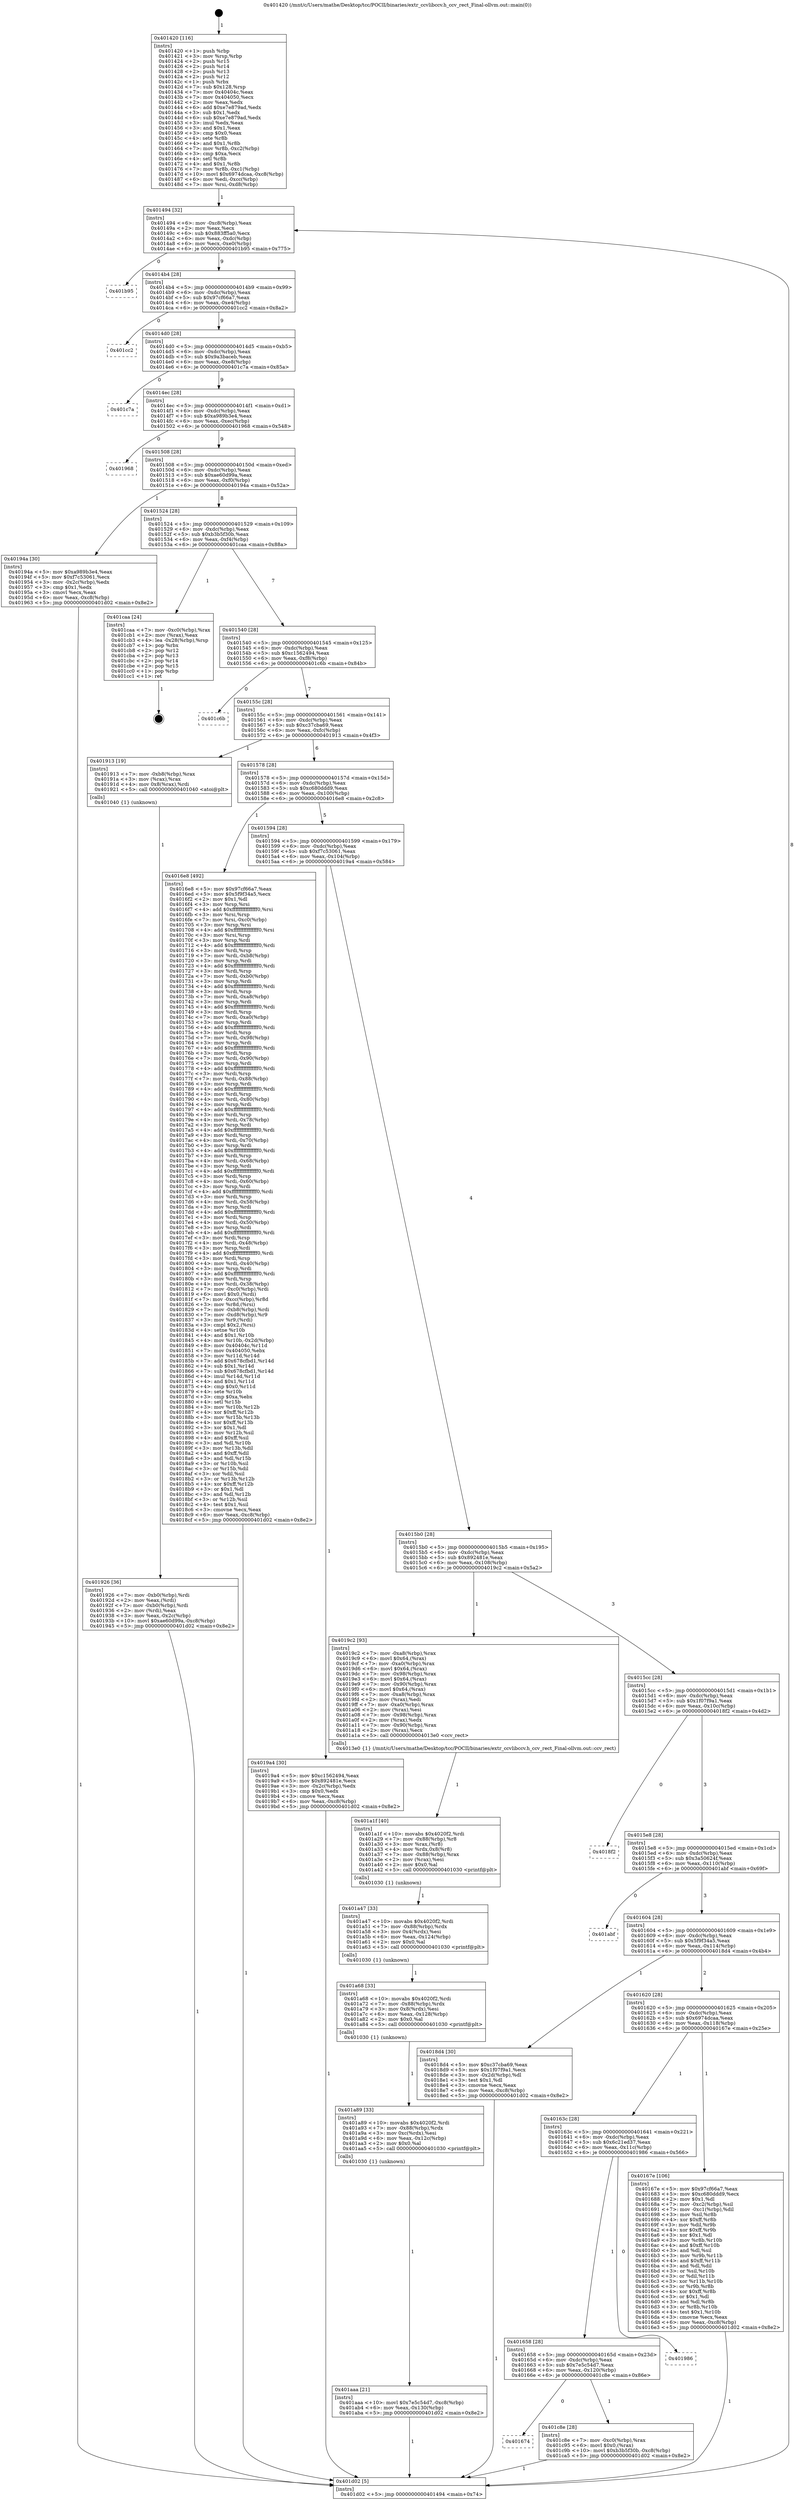 digraph "0x401420" {
  label = "0x401420 (/mnt/c/Users/mathe/Desktop/tcc/POCII/binaries/extr_ccvlibccv.h_ccv_rect_Final-ollvm.out::main(0))"
  labelloc = "t"
  node[shape=record]

  Entry [label="",width=0.3,height=0.3,shape=circle,fillcolor=black,style=filled]
  "0x401494" [label="{
     0x401494 [32]\l
     | [instrs]\l
     &nbsp;&nbsp;0x401494 \<+6\>: mov -0xc8(%rbp),%eax\l
     &nbsp;&nbsp;0x40149a \<+2\>: mov %eax,%ecx\l
     &nbsp;&nbsp;0x40149c \<+6\>: sub $0x883ff5a0,%ecx\l
     &nbsp;&nbsp;0x4014a2 \<+6\>: mov %eax,-0xdc(%rbp)\l
     &nbsp;&nbsp;0x4014a8 \<+6\>: mov %ecx,-0xe0(%rbp)\l
     &nbsp;&nbsp;0x4014ae \<+6\>: je 0000000000401b95 \<main+0x775\>\l
  }"]
  "0x401b95" [label="{
     0x401b95\l
  }", style=dashed]
  "0x4014b4" [label="{
     0x4014b4 [28]\l
     | [instrs]\l
     &nbsp;&nbsp;0x4014b4 \<+5\>: jmp 00000000004014b9 \<main+0x99\>\l
     &nbsp;&nbsp;0x4014b9 \<+6\>: mov -0xdc(%rbp),%eax\l
     &nbsp;&nbsp;0x4014bf \<+5\>: sub $0x97cf66a7,%eax\l
     &nbsp;&nbsp;0x4014c4 \<+6\>: mov %eax,-0xe4(%rbp)\l
     &nbsp;&nbsp;0x4014ca \<+6\>: je 0000000000401cc2 \<main+0x8a2\>\l
  }"]
  Exit [label="",width=0.3,height=0.3,shape=circle,fillcolor=black,style=filled,peripheries=2]
  "0x401cc2" [label="{
     0x401cc2\l
  }", style=dashed]
  "0x4014d0" [label="{
     0x4014d0 [28]\l
     | [instrs]\l
     &nbsp;&nbsp;0x4014d0 \<+5\>: jmp 00000000004014d5 \<main+0xb5\>\l
     &nbsp;&nbsp;0x4014d5 \<+6\>: mov -0xdc(%rbp),%eax\l
     &nbsp;&nbsp;0x4014db \<+5\>: sub $0x9a3baceb,%eax\l
     &nbsp;&nbsp;0x4014e0 \<+6\>: mov %eax,-0xe8(%rbp)\l
     &nbsp;&nbsp;0x4014e6 \<+6\>: je 0000000000401c7a \<main+0x85a\>\l
  }"]
  "0x401674" [label="{
     0x401674\l
  }", style=dashed]
  "0x401c7a" [label="{
     0x401c7a\l
  }", style=dashed]
  "0x4014ec" [label="{
     0x4014ec [28]\l
     | [instrs]\l
     &nbsp;&nbsp;0x4014ec \<+5\>: jmp 00000000004014f1 \<main+0xd1\>\l
     &nbsp;&nbsp;0x4014f1 \<+6\>: mov -0xdc(%rbp),%eax\l
     &nbsp;&nbsp;0x4014f7 \<+5\>: sub $0xa989b3e4,%eax\l
     &nbsp;&nbsp;0x4014fc \<+6\>: mov %eax,-0xec(%rbp)\l
     &nbsp;&nbsp;0x401502 \<+6\>: je 0000000000401968 \<main+0x548\>\l
  }"]
  "0x401c8e" [label="{
     0x401c8e [28]\l
     | [instrs]\l
     &nbsp;&nbsp;0x401c8e \<+7\>: mov -0xc0(%rbp),%rax\l
     &nbsp;&nbsp;0x401c95 \<+6\>: movl $0x0,(%rax)\l
     &nbsp;&nbsp;0x401c9b \<+10\>: movl $0xb3b5f30b,-0xc8(%rbp)\l
     &nbsp;&nbsp;0x401ca5 \<+5\>: jmp 0000000000401d02 \<main+0x8e2\>\l
  }"]
  "0x401968" [label="{
     0x401968\l
  }", style=dashed]
  "0x401508" [label="{
     0x401508 [28]\l
     | [instrs]\l
     &nbsp;&nbsp;0x401508 \<+5\>: jmp 000000000040150d \<main+0xed\>\l
     &nbsp;&nbsp;0x40150d \<+6\>: mov -0xdc(%rbp),%eax\l
     &nbsp;&nbsp;0x401513 \<+5\>: sub $0xae60d99a,%eax\l
     &nbsp;&nbsp;0x401518 \<+6\>: mov %eax,-0xf0(%rbp)\l
     &nbsp;&nbsp;0x40151e \<+6\>: je 000000000040194a \<main+0x52a\>\l
  }"]
  "0x401658" [label="{
     0x401658 [28]\l
     | [instrs]\l
     &nbsp;&nbsp;0x401658 \<+5\>: jmp 000000000040165d \<main+0x23d\>\l
     &nbsp;&nbsp;0x40165d \<+6\>: mov -0xdc(%rbp),%eax\l
     &nbsp;&nbsp;0x401663 \<+5\>: sub $0x7e5c54d7,%eax\l
     &nbsp;&nbsp;0x401668 \<+6\>: mov %eax,-0x120(%rbp)\l
     &nbsp;&nbsp;0x40166e \<+6\>: je 0000000000401c8e \<main+0x86e\>\l
  }"]
  "0x40194a" [label="{
     0x40194a [30]\l
     | [instrs]\l
     &nbsp;&nbsp;0x40194a \<+5\>: mov $0xa989b3e4,%eax\l
     &nbsp;&nbsp;0x40194f \<+5\>: mov $0xf7c53061,%ecx\l
     &nbsp;&nbsp;0x401954 \<+3\>: mov -0x2c(%rbp),%edx\l
     &nbsp;&nbsp;0x401957 \<+3\>: cmp $0x1,%edx\l
     &nbsp;&nbsp;0x40195a \<+3\>: cmovl %ecx,%eax\l
     &nbsp;&nbsp;0x40195d \<+6\>: mov %eax,-0xc8(%rbp)\l
     &nbsp;&nbsp;0x401963 \<+5\>: jmp 0000000000401d02 \<main+0x8e2\>\l
  }"]
  "0x401524" [label="{
     0x401524 [28]\l
     | [instrs]\l
     &nbsp;&nbsp;0x401524 \<+5\>: jmp 0000000000401529 \<main+0x109\>\l
     &nbsp;&nbsp;0x401529 \<+6\>: mov -0xdc(%rbp),%eax\l
     &nbsp;&nbsp;0x40152f \<+5\>: sub $0xb3b5f30b,%eax\l
     &nbsp;&nbsp;0x401534 \<+6\>: mov %eax,-0xf4(%rbp)\l
     &nbsp;&nbsp;0x40153a \<+6\>: je 0000000000401caa \<main+0x88a\>\l
  }"]
  "0x401986" [label="{
     0x401986\l
  }", style=dashed]
  "0x401caa" [label="{
     0x401caa [24]\l
     | [instrs]\l
     &nbsp;&nbsp;0x401caa \<+7\>: mov -0xc0(%rbp),%rax\l
     &nbsp;&nbsp;0x401cb1 \<+2\>: mov (%rax),%eax\l
     &nbsp;&nbsp;0x401cb3 \<+4\>: lea -0x28(%rbp),%rsp\l
     &nbsp;&nbsp;0x401cb7 \<+1\>: pop %rbx\l
     &nbsp;&nbsp;0x401cb8 \<+2\>: pop %r12\l
     &nbsp;&nbsp;0x401cba \<+2\>: pop %r13\l
     &nbsp;&nbsp;0x401cbc \<+2\>: pop %r14\l
     &nbsp;&nbsp;0x401cbe \<+2\>: pop %r15\l
     &nbsp;&nbsp;0x401cc0 \<+1\>: pop %rbp\l
     &nbsp;&nbsp;0x401cc1 \<+1\>: ret\l
  }"]
  "0x401540" [label="{
     0x401540 [28]\l
     | [instrs]\l
     &nbsp;&nbsp;0x401540 \<+5\>: jmp 0000000000401545 \<main+0x125\>\l
     &nbsp;&nbsp;0x401545 \<+6\>: mov -0xdc(%rbp),%eax\l
     &nbsp;&nbsp;0x40154b \<+5\>: sub $0xc1562494,%eax\l
     &nbsp;&nbsp;0x401550 \<+6\>: mov %eax,-0xf8(%rbp)\l
     &nbsp;&nbsp;0x401556 \<+6\>: je 0000000000401c6b \<main+0x84b\>\l
  }"]
  "0x401aaa" [label="{
     0x401aaa [21]\l
     | [instrs]\l
     &nbsp;&nbsp;0x401aaa \<+10\>: movl $0x7e5c54d7,-0xc8(%rbp)\l
     &nbsp;&nbsp;0x401ab4 \<+6\>: mov %eax,-0x130(%rbp)\l
     &nbsp;&nbsp;0x401aba \<+5\>: jmp 0000000000401d02 \<main+0x8e2\>\l
  }"]
  "0x401c6b" [label="{
     0x401c6b\l
  }", style=dashed]
  "0x40155c" [label="{
     0x40155c [28]\l
     | [instrs]\l
     &nbsp;&nbsp;0x40155c \<+5\>: jmp 0000000000401561 \<main+0x141\>\l
     &nbsp;&nbsp;0x401561 \<+6\>: mov -0xdc(%rbp),%eax\l
     &nbsp;&nbsp;0x401567 \<+5\>: sub $0xc37cba69,%eax\l
     &nbsp;&nbsp;0x40156c \<+6\>: mov %eax,-0xfc(%rbp)\l
     &nbsp;&nbsp;0x401572 \<+6\>: je 0000000000401913 \<main+0x4f3\>\l
  }"]
  "0x401a89" [label="{
     0x401a89 [33]\l
     | [instrs]\l
     &nbsp;&nbsp;0x401a89 \<+10\>: movabs $0x4020f2,%rdi\l
     &nbsp;&nbsp;0x401a93 \<+7\>: mov -0x88(%rbp),%rdx\l
     &nbsp;&nbsp;0x401a9a \<+3\>: mov 0xc(%rdx),%esi\l
     &nbsp;&nbsp;0x401a9d \<+6\>: mov %eax,-0x12c(%rbp)\l
     &nbsp;&nbsp;0x401aa3 \<+2\>: mov $0x0,%al\l
     &nbsp;&nbsp;0x401aa5 \<+5\>: call 0000000000401030 \<printf@plt\>\l
     | [calls]\l
     &nbsp;&nbsp;0x401030 \{1\} (unknown)\l
  }"]
  "0x401913" [label="{
     0x401913 [19]\l
     | [instrs]\l
     &nbsp;&nbsp;0x401913 \<+7\>: mov -0xb8(%rbp),%rax\l
     &nbsp;&nbsp;0x40191a \<+3\>: mov (%rax),%rax\l
     &nbsp;&nbsp;0x40191d \<+4\>: mov 0x8(%rax),%rdi\l
     &nbsp;&nbsp;0x401921 \<+5\>: call 0000000000401040 \<atoi@plt\>\l
     | [calls]\l
     &nbsp;&nbsp;0x401040 \{1\} (unknown)\l
  }"]
  "0x401578" [label="{
     0x401578 [28]\l
     | [instrs]\l
     &nbsp;&nbsp;0x401578 \<+5\>: jmp 000000000040157d \<main+0x15d\>\l
     &nbsp;&nbsp;0x40157d \<+6\>: mov -0xdc(%rbp),%eax\l
     &nbsp;&nbsp;0x401583 \<+5\>: sub $0xc680ddd9,%eax\l
     &nbsp;&nbsp;0x401588 \<+6\>: mov %eax,-0x100(%rbp)\l
     &nbsp;&nbsp;0x40158e \<+6\>: je 00000000004016e8 \<main+0x2c8\>\l
  }"]
  "0x401a68" [label="{
     0x401a68 [33]\l
     | [instrs]\l
     &nbsp;&nbsp;0x401a68 \<+10\>: movabs $0x4020f2,%rdi\l
     &nbsp;&nbsp;0x401a72 \<+7\>: mov -0x88(%rbp),%rdx\l
     &nbsp;&nbsp;0x401a79 \<+3\>: mov 0x8(%rdx),%esi\l
     &nbsp;&nbsp;0x401a7c \<+6\>: mov %eax,-0x128(%rbp)\l
     &nbsp;&nbsp;0x401a82 \<+2\>: mov $0x0,%al\l
     &nbsp;&nbsp;0x401a84 \<+5\>: call 0000000000401030 \<printf@plt\>\l
     | [calls]\l
     &nbsp;&nbsp;0x401030 \{1\} (unknown)\l
  }"]
  "0x4016e8" [label="{
     0x4016e8 [492]\l
     | [instrs]\l
     &nbsp;&nbsp;0x4016e8 \<+5\>: mov $0x97cf66a7,%eax\l
     &nbsp;&nbsp;0x4016ed \<+5\>: mov $0x5f9f34a5,%ecx\l
     &nbsp;&nbsp;0x4016f2 \<+2\>: mov $0x1,%dl\l
     &nbsp;&nbsp;0x4016f4 \<+3\>: mov %rsp,%rsi\l
     &nbsp;&nbsp;0x4016f7 \<+4\>: add $0xfffffffffffffff0,%rsi\l
     &nbsp;&nbsp;0x4016fb \<+3\>: mov %rsi,%rsp\l
     &nbsp;&nbsp;0x4016fe \<+7\>: mov %rsi,-0xc0(%rbp)\l
     &nbsp;&nbsp;0x401705 \<+3\>: mov %rsp,%rsi\l
     &nbsp;&nbsp;0x401708 \<+4\>: add $0xfffffffffffffff0,%rsi\l
     &nbsp;&nbsp;0x40170c \<+3\>: mov %rsi,%rsp\l
     &nbsp;&nbsp;0x40170f \<+3\>: mov %rsp,%rdi\l
     &nbsp;&nbsp;0x401712 \<+4\>: add $0xfffffffffffffff0,%rdi\l
     &nbsp;&nbsp;0x401716 \<+3\>: mov %rdi,%rsp\l
     &nbsp;&nbsp;0x401719 \<+7\>: mov %rdi,-0xb8(%rbp)\l
     &nbsp;&nbsp;0x401720 \<+3\>: mov %rsp,%rdi\l
     &nbsp;&nbsp;0x401723 \<+4\>: add $0xfffffffffffffff0,%rdi\l
     &nbsp;&nbsp;0x401727 \<+3\>: mov %rdi,%rsp\l
     &nbsp;&nbsp;0x40172a \<+7\>: mov %rdi,-0xb0(%rbp)\l
     &nbsp;&nbsp;0x401731 \<+3\>: mov %rsp,%rdi\l
     &nbsp;&nbsp;0x401734 \<+4\>: add $0xfffffffffffffff0,%rdi\l
     &nbsp;&nbsp;0x401738 \<+3\>: mov %rdi,%rsp\l
     &nbsp;&nbsp;0x40173b \<+7\>: mov %rdi,-0xa8(%rbp)\l
     &nbsp;&nbsp;0x401742 \<+3\>: mov %rsp,%rdi\l
     &nbsp;&nbsp;0x401745 \<+4\>: add $0xfffffffffffffff0,%rdi\l
     &nbsp;&nbsp;0x401749 \<+3\>: mov %rdi,%rsp\l
     &nbsp;&nbsp;0x40174c \<+7\>: mov %rdi,-0xa0(%rbp)\l
     &nbsp;&nbsp;0x401753 \<+3\>: mov %rsp,%rdi\l
     &nbsp;&nbsp;0x401756 \<+4\>: add $0xfffffffffffffff0,%rdi\l
     &nbsp;&nbsp;0x40175a \<+3\>: mov %rdi,%rsp\l
     &nbsp;&nbsp;0x40175d \<+7\>: mov %rdi,-0x98(%rbp)\l
     &nbsp;&nbsp;0x401764 \<+3\>: mov %rsp,%rdi\l
     &nbsp;&nbsp;0x401767 \<+4\>: add $0xfffffffffffffff0,%rdi\l
     &nbsp;&nbsp;0x40176b \<+3\>: mov %rdi,%rsp\l
     &nbsp;&nbsp;0x40176e \<+7\>: mov %rdi,-0x90(%rbp)\l
     &nbsp;&nbsp;0x401775 \<+3\>: mov %rsp,%rdi\l
     &nbsp;&nbsp;0x401778 \<+4\>: add $0xfffffffffffffff0,%rdi\l
     &nbsp;&nbsp;0x40177c \<+3\>: mov %rdi,%rsp\l
     &nbsp;&nbsp;0x40177f \<+7\>: mov %rdi,-0x88(%rbp)\l
     &nbsp;&nbsp;0x401786 \<+3\>: mov %rsp,%rdi\l
     &nbsp;&nbsp;0x401789 \<+4\>: add $0xfffffffffffffff0,%rdi\l
     &nbsp;&nbsp;0x40178d \<+3\>: mov %rdi,%rsp\l
     &nbsp;&nbsp;0x401790 \<+4\>: mov %rdi,-0x80(%rbp)\l
     &nbsp;&nbsp;0x401794 \<+3\>: mov %rsp,%rdi\l
     &nbsp;&nbsp;0x401797 \<+4\>: add $0xfffffffffffffff0,%rdi\l
     &nbsp;&nbsp;0x40179b \<+3\>: mov %rdi,%rsp\l
     &nbsp;&nbsp;0x40179e \<+4\>: mov %rdi,-0x78(%rbp)\l
     &nbsp;&nbsp;0x4017a2 \<+3\>: mov %rsp,%rdi\l
     &nbsp;&nbsp;0x4017a5 \<+4\>: add $0xfffffffffffffff0,%rdi\l
     &nbsp;&nbsp;0x4017a9 \<+3\>: mov %rdi,%rsp\l
     &nbsp;&nbsp;0x4017ac \<+4\>: mov %rdi,-0x70(%rbp)\l
     &nbsp;&nbsp;0x4017b0 \<+3\>: mov %rsp,%rdi\l
     &nbsp;&nbsp;0x4017b3 \<+4\>: add $0xfffffffffffffff0,%rdi\l
     &nbsp;&nbsp;0x4017b7 \<+3\>: mov %rdi,%rsp\l
     &nbsp;&nbsp;0x4017ba \<+4\>: mov %rdi,-0x68(%rbp)\l
     &nbsp;&nbsp;0x4017be \<+3\>: mov %rsp,%rdi\l
     &nbsp;&nbsp;0x4017c1 \<+4\>: add $0xfffffffffffffff0,%rdi\l
     &nbsp;&nbsp;0x4017c5 \<+3\>: mov %rdi,%rsp\l
     &nbsp;&nbsp;0x4017c8 \<+4\>: mov %rdi,-0x60(%rbp)\l
     &nbsp;&nbsp;0x4017cc \<+3\>: mov %rsp,%rdi\l
     &nbsp;&nbsp;0x4017cf \<+4\>: add $0xfffffffffffffff0,%rdi\l
     &nbsp;&nbsp;0x4017d3 \<+3\>: mov %rdi,%rsp\l
     &nbsp;&nbsp;0x4017d6 \<+4\>: mov %rdi,-0x58(%rbp)\l
     &nbsp;&nbsp;0x4017da \<+3\>: mov %rsp,%rdi\l
     &nbsp;&nbsp;0x4017dd \<+4\>: add $0xfffffffffffffff0,%rdi\l
     &nbsp;&nbsp;0x4017e1 \<+3\>: mov %rdi,%rsp\l
     &nbsp;&nbsp;0x4017e4 \<+4\>: mov %rdi,-0x50(%rbp)\l
     &nbsp;&nbsp;0x4017e8 \<+3\>: mov %rsp,%rdi\l
     &nbsp;&nbsp;0x4017eb \<+4\>: add $0xfffffffffffffff0,%rdi\l
     &nbsp;&nbsp;0x4017ef \<+3\>: mov %rdi,%rsp\l
     &nbsp;&nbsp;0x4017f2 \<+4\>: mov %rdi,-0x48(%rbp)\l
     &nbsp;&nbsp;0x4017f6 \<+3\>: mov %rsp,%rdi\l
     &nbsp;&nbsp;0x4017f9 \<+4\>: add $0xfffffffffffffff0,%rdi\l
     &nbsp;&nbsp;0x4017fd \<+3\>: mov %rdi,%rsp\l
     &nbsp;&nbsp;0x401800 \<+4\>: mov %rdi,-0x40(%rbp)\l
     &nbsp;&nbsp;0x401804 \<+3\>: mov %rsp,%rdi\l
     &nbsp;&nbsp;0x401807 \<+4\>: add $0xfffffffffffffff0,%rdi\l
     &nbsp;&nbsp;0x40180b \<+3\>: mov %rdi,%rsp\l
     &nbsp;&nbsp;0x40180e \<+4\>: mov %rdi,-0x38(%rbp)\l
     &nbsp;&nbsp;0x401812 \<+7\>: mov -0xc0(%rbp),%rdi\l
     &nbsp;&nbsp;0x401819 \<+6\>: movl $0x0,(%rdi)\l
     &nbsp;&nbsp;0x40181f \<+7\>: mov -0xcc(%rbp),%r8d\l
     &nbsp;&nbsp;0x401826 \<+3\>: mov %r8d,(%rsi)\l
     &nbsp;&nbsp;0x401829 \<+7\>: mov -0xb8(%rbp),%rdi\l
     &nbsp;&nbsp;0x401830 \<+7\>: mov -0xd8(%rbp),%r9\l
     &nbsp;&nbsp;0x401837 \<+3\>: mov %r9,(%rdi)\l
     &nbsp;&nbsp;0x40183a \<+3\>: cmpl $0x2,(%rsi)\l
     &nbsp;&nbsp;0x40183d \<+4\>: setne %r10b\l
     &nbsp;&nbsp;0x401841 \<+4\>: and $0x1,%r10b\l
     &nbsp;&nbsp;0x401845 \<+4\>: mov %r10b,-0x2d(%rbp)\l
     &nbsp;&nbsp;0x401849 \<+8\>: mov 0x40404c,%r11d\l
     &nbsp;&nbsp;0x401851 \<+7\>: mov 0x404050,%ebx\l
     &nbsp;&nbsp;0x401858 \<+3\>: mov %r11d,%r14d\l
     &nbsp;&nbsp;0x40185b \<+7\>: add $0x678cfbd1,%r14d\l
     &nbsp;&nbsp;0x401862 \<+4\>: sub $0x1,%r14d\l
     &nbsp;&nbsp;0x401866 \<+7\>: sub $0x678cfbd1,%r14d\l
     &nbsp;&nbsp;0x40186d \<+4\>: imul %r14d,%r11d\l
     &nbsp;&nbsp;0x401871 \<+4\>: and $0x1,%r11d\l
     &nbsp;&nbsp;0x401875 \<+4\>: cmp $0x0,%r11d\l
     &nbsp;&nbsp;0x401879 \<+4\>: sete %r10b\l
     &nbsp;&nbsp;0x40187d \<+3\>: cmp $0xa,%ebx\l
     &nbsp;&nbsp;0x401880 \<+4\>: setl %r15b\l
     &nbsp;&nbsp;0x401884 \<+3\>: mov %r10b,%r12b\l
     &nbsp;&nbsp;0x401887 \<+4\>: xor $0xff,%r12b\l
     &nbsp;&nbsp;0x40188b \<+3\>: mov %r15b,%r13b\l
     &nbsp;&nbsp;0x40188e \<+4\>: xor $0xff,%r13b\l
     &nbsp;&nbsp;0x401892 \<+3\>: xor $0x1,%dl\l
     &nbsp;&nbsp;0x401895 \<+3\>: mov %r12b,%sil\l
     &nbsp;&nbsp;0x401898 \<+4\>: and $0xff,%sil\l
     &nbsp;&nbsp;0x40189c \<+3\>: and %dl,%r10b\l
     &nbsp;&nbsp;0x40189f \<+3\>: mov %r13b,%dil\l
     &nbsp;&nbsp;0x4018a2 \<+4\>: and $0xff,%dil\l
     &nbsp;&nbsp;0x4018a6 \<+3\>: and %dl,%r15b\l
     &nbsp;&nbsp;0x4018a9 \<+3\>: or %r10b,%sil\l
     &nbsp;&nbsp;0x4018ac \<+3\>: or %r15b,%dil\l
     &nbsp;&nbsp;0x4018af \<+3\>: xor %dil,%sil\l
     &nbsp;&nbsp;0x4018b2 \<+3\>: or %r13b,%r12b\l
     &nbsp;&nbsp;0x4018b5 \<+4\>: xor $0xff,%r12b\l
     &nbsp;&nbsp;0x4018b9 \<+3\>: or $0x1,%dl\l
     &nbsp;&nbsp;0x4018bc \<+3\>: and %dl,%r12b\l
     &nbsp;&nbsp;0x4018bf \<+3\>: or %r12b,%sil\l
     &nbsp;&nbsp;0x4018c2 \<+4\>: test $0x1,%sil\l
     &nbsp;&nbsp;0x4018c6 \<+3\>: cmovne %ecx,%eax\l
     &nbsp;&nbsp;0x4018c9 \<+6\>: mov %eax,-0xc8(%rbp)\l
     &nbsp;&nbsp;0x4018cf \<+5\>: jmp 0000000000401d02 \<main+0x8e2\>\l
  }"]
  "0x401594" [label="{
     0x401594 [28]\l
     | [instrs]\l
     &nbsp;&nbsp;0x401594 \<+5\>: jmp 0000000000401599 \<main+0x179\>\l
     &nbsp;&nbsp;0x401599 \<+6\>: mov -0xdc(%rbp),%eax\l
     &nbsp;&nbsp;0x40159f \<+5\>: sub $0xf7c53061,%eax\l
     &nbsp;&nbsp;0x4015a4 \<+6\>: mov %eax,-0x104(%rbp)\l
     &nbsp;&nbsp;0x4015aa \<+6\>: je 00000000004019a4 \<main+0x584\>\l
  }"]
  "0x401a47" [label="{
     0x401a47 [33]\l
     | [instrs]\l
     &nbsp;&nbsp;0x401a47 \<+10\>: movabs $0x4020f2,%rdi\l
     &nbsp;&nbsp;0x401a51 \<+7\>: mov -0x88(%rbp),%rdx\l
     &nbsp;&nbsp;0x401a58 \<+3\>: mov 0x4(%rdx),%esi\l
     &nbsp;&nbsp;0x401a5b \<+6\>: mov %eax,-0x124(%rbp)\l
     &nbsp;&nbsp;0x401a61 \<+2\>: mov $0x0,%al\l
     &nbsp;&nbsp;0x401a63 \<+5\>: call 0000000000401030 \<printf@plt\>\l
     | [calls]\l
     &nbsp;&nbsp;0x401030 \{1\} (unknown)\l
  }"]
  "0x4019a4" [label="{
     0x4019a4 [30]\l
     | [instrs]\l
     &nbsp;&nbsp;0x4019a4 \<+5\>: mov $0xc1562494,%eax\l
     &nbsp;&nbsp;0x4019a9 \<+5\>: mov $0x892481e,%ecx\l
     &nbsp;&nbsp;0x4019ae \<+3\>: mov -0x2c(%rbp),%edx\l
     &nbsp;&nbsp;0x4019b1 \<+3\>: cmp $0x0,%edx\l
     &nbsp;&nbsp;0x4019b4 \<+3\>: cmove %ecx,%eax\l
     &nbsp;&nbsp;0x4019b7 \<+6\>: mov %eax,-0xc8(%rbp)\l
     &nbsp;&nbsp;0x4019bd \<+5\>: jmp 0000000000401d02 \<main+0x8e2\>\l
  }"]
  "0x4015b0" [label="{
     0x4015b0 [28]\l
     | [instrs]\l
     &nbsp;&nbsp;0x4015b0 \<+5\>: jmp 00000000004015b5 \<main+0x195\>\l
     &nbsp;&nbsp;0x4015b5 \<+6\>: mov -0xdc(%rbp),%eax\l
     &nbsp;&nbsp;0x4015bb \<+5\>: sub $0x892481e,%eax\l
     &nbsp;&nbsp;0x4015c0 \<+6\>: mov %eax,-0x108(%rbp)\l
     &nbsp;&nbsp;0x4015c6 \<+6\>: je 00000000004019c2 \<main+0x5a2\>\l
  }"]
  "0x401a1f" [label="{
     0x401a1f [40]\l
     | [instrs]\l
     &nbsp;&nbsp;0x401a1f \<+10\>: movabs $0x4020f2,%rdi\l
     &nbsp;&nbsp;0x401a29 \<+7\>: mov -0x88(%rbp),%r8\l
     &nbsp;&nbsp;0x401a30 \<+3\>: mov %rax,(%r8)\l
     &nbsp;&nbsp;0x401a33 \<+4\>: mov %rdx,0x8(%r8)\l
     &nbsp;&nbsp;0x401a37 \<+7\>: mov -0x88(%rbp),%rax\l
     &nbsp;&nbsp;0x401a3e \<+2\>: mov (%rax),%esi\l
     &nbsp;&nbsp;0x401a40 \<+2\>: mov $0x0,%al\l
     &nbsp;&nbsp;0x401a42 \<+5\>: call 0000000000401030 \<printf@plt\>\l
     | [calls]\l
     &nbsp;&nbsp;0x401030 \{1\} (unknown)\l
  }"]
  "0x4019c2" [label="{
     0x4019c2 [93]\l
     | [instrs]\l
     &nbsp;&nbsp;0x4019c2 \<+7\>: mov -0xa8(%rbp),%rax\l
     &nbsp;&nbsp;0x4019c9 \<+6\>: movl $0x64,(%rax)\l
     &nbsp;&nbsp;0x4019cf \<+7\>: mov -0xa0(%rbp),%rax\l
     &nbsp;&nbsp;0x4019d6 \<+6\>: movl $0x64,(%rax)\l
     &nbsp;&nbsp;0x4019dc \<+7\>: mov -0x98(%rbp),%rax\l
     &nbsp;&nbsp;0x4019e3 \<+6\>: movl $0x64,(%rax)\l
     &nbsp;&nbsp;0x4019e9 \<+7\>: mov -0x90(%rbp),%rax\l
     &nbsp;&nbsp;0x4019f0 \<+6\>: movl $0x64,(%rax)\l
     &nbsp;&nbsp;0x4019f6 \<+7\>: mov -0xa8(%rbp),%rax\l
     &nbsp;&nbsp;0x4019fd \<+2\>: mov (%rax),%edi\l
     &nbsp;&nbsp;0x4019ff \<+7\>: mov -0xa0(%rbp),%rax\l
     &nbsp;&nbsp;0x401a06 \<+2\>: mov (%rax),%esi\l
     &nbsp;&nbsp;0x401a08 \<+7\>: mov -0x98(%rbp),%rax\l
     &nbsp;&nbsp;0x401a0f \<+2\>: mov (%rax),%edx\l
     &nbsp;&nbsp;0x401a11 \<+7\>: mov -0x90(%rbp),%rax\l
     &nbsp;&nbsp;0x401a18 \<+2\>: mov (%rax),%ecx\l
     &nbsp;&nbsp;0x401a1a \<+5\>: call 00000000004013e0 \<ccv_rect\>\l
     | [calls]\l
     &nbsp;&nbsp;0x4013e0 \{1\} (/mnt/c/Users/mathe/Desktop/tcc/POCII/binaries/extr_ccvlibccv.h_ccv_rect_Final-ollvm.out::ccv_rect)\l
  }"]
  "0x4015cc" [label="{
     0x4015cc [28]\l
     | [instrs]\l
     &nbsp;&nbsp;0x4015cc \<+5\>: jmp 00000000004015d1 \<main+0x1b1\>\l
     &nbsp;&nbsp;0x4015d1 \<+6\>: mov -0xdc(%rbp),%eax\l
     &nbsp;&nbsp;0x4015d7 \<+5\>: sub $0x1f07f9a1,%eax\l
     &nbsp;&nbsp;0x4015dc \<+6\>: mov %eax,-0x10c(%rbp)\l
     &nbsp;&nbsp;0x4015e2 \<+6\>: je 00000000004018f2 \<main+0x4d2\>\l
  }"]
  "0x401926" [label="{
     0x401926 [36]\l
     | [instrs]\l
     &nbsp;&nbsp;0x401926 \<+7\>: mov -0xb0(%rbp),%rdi\l
     &nbsp;&nbsp;0x40192d \<+2\>: mov %eax,(%rdi)\l
     &nbsp;&nbsp;0x40192f \<+7\>: mov -0xb0(%rbp),%rdi\l
     &nbsp;&nbsp;0x401936 \<+2\>: mov (%rdi),%eax\l
     &nbsp;&nbsp;0x401938 \<+3\>: mov %eax,-0x2c(%rbp)\l
     &nbsp;&nbsp;0x40193b \<+10\>: movl $0xae60d99a,-0xc8(%rbp)\l
     &nbsp;&nbsp;0x401945 \<+5\>: jmp 0000000000401d02 \<main+0x8e2\>\l
  }"]
  "0x4018f2" [label="{
     0x4018f2\l
  }", style=dashed]
  "0x4015e8" [label="{
     0x4015e8 [28]\l
     | [instrs]\l
     &nbsp;&nbsp;0x4015e8 \<+5\>: jmp 00000000004015ed \<main+0x1cd\>\l
     &nbsp;&nbsp;0x4015ed \<+6\>: mov -0xdc(%rbp),%eax\l
     &nbsp;&nbsp;0x4015f3 \<+5\>: sub $0x3a50624f,%eax\l
     &nbsp;&nbsp;0x4015f8 \<+6\>: mov %eax,-0x110(%rbp)\l
     &nbsp;&nbsp;0x4015fe \<+6\>: je 0000000000401abf \<main+0x69f\>\l
  }"]
  "0x401420" [label="{
     0x401420 [116]\l
     | [instrs]\l
     &nbsp;&nbsp;0x401420 \<+1\>: push %rbp\l
     &nbsp;&nbsp;0x401421 \<+3\>: mov %rsp,%rbp\l
     &nbsp;&nbsp;0x401424 \<+2\>: push %r15\l
     &nbsp;&nbsp;0x401426 \<+2\>: push %r14\l
     &nbsp;&nbsp;0x401428 \<+2\>: push %r13\l
     &nbsp;&nbsp;0x40142a \<+2\>: push %r12\l
     &nbsp;&nbsp;0x40142c \<+1\>: push %rbx\l
     &nbsp;&nbsp;0x40142d \<+7\>: sub $0x128,%rsp\l
     &nbsp;&nbsp;0x401434 \<+7\>: mov 0x40404c,%eax\l
     &nbsp;&nbsp;0x40143b \<+7\>: mov 0x404050,%ecx\l
     &nbsp;&nbsp;0x401442 \<+2\>: mov %eax,%edx\l
     &nbsp;&nbsp;0x401444 \<+6\>: add $0xe7e879ad,%edx\l
     &nbsp;&nbsp;0x40144a \<+3\>: sub $0x1,%edx\l
     &nbsp;&nbsp;0x40144d \<+6\>: sub $0xe7e879ad,%edx\l
     &nbsp;&nbsp;0x401453 \<+3\>: imul %edx,%eax\l
     &nbsp;&nbsp;0x401456 \<+3\>: and $0x1,%eax\l
     &nbsp;&nbsp;0x401459 \<+3\>: cmp $0x0,%eax\l
     &nbsp;&nbsp;0x40145c \<+4\>: sete %r8b\l
     &nbsp;&nbsp;0x401460 \<+4\>: and $0x1,%r8b\l
     &nbsp;&nbsp;0x401464 \<+7\>: mov %r8b,-0xc2(%rbp)\l
     &nbsp;&nbsp;0x40146b \<+3\>: cmp $0xa,%ecx\l
     &nbsp;&nbsp;0x40146e \<+4\>: setl %r8b\l
     &nbsp;&nbsp;0x401472 \<+4\>: and $0x1,%r8b\l
     &nbsp;&nbsp;0x401476 \<+7\>: mov %r8b,-0xc1(%rbp)\l
     &nbsp;&nbsp;0x40147d \<+10\>: movl $0x6974dcaa,-0xc8(%rbp)\l
     &nbsp;&nbsp;0x401487 \<+6\>: mov %edi,-0xcc(%rbp)\l
     &nbsp;&nbsp;0x40148d \<+7\>: mov %rsi,-0xd8(%rbp)\l
  }"]
  "0x401abf" [label="{
     0x401abf\l
  }", style=dashed]
  "0x401604" [label="{
     0x401604 [28]\l
     | [instrs]\l
     &nbsp;&nbsp;0x401604 \<+5\>: jmp 0000000000401609 \<main+0x1e9\>\l
     &nbsp;&nbsp;0x401609 \<+6\>: mov -0xdc(%rbp),%eax\l
     &nbsp;&nbsp;0x40160f \<+5\>: sub $0x5f9f34a5,%eax\l
     &nbsp;&nbsp;0x401614 \<+6\>: mov %eax,-0x114(%rbp)\l
     &nbsp;&nbsp;0x40161a \<+6\>: je 00000000004018d4 \<main+0x4b4\>\l
  }"]
  "0x401d02" [label="{
     0x401d02 [5]\l
     | [instrs]\l
     &nbsp;&nbsp;0x401d02 \<+5\>: jmp 0000000000401494 \<main+0x74\>\l
  }"]
  "0x4018d4" [label="{
     0x4018d4 [30]\l
     | [instrs]\l
     &nbsp;&nbsp;0x4018d4 \<+5\>: mov $0xc37cba69,%eax\l
     &nbsp;&nbsp;0x4018d9 \<+5\>: mov $0x1f07f9a1,%ecx\l
     &nbsp;&nbsp;0x4018de \<+3\>: mov -0x2d(%rbp),%dl\l
     &nbsp;&nbsp;0x4018e1 \<+3\>: test $0x1,%dl\l
     &nbsp;&nbsp;0x4018e4 \<+3\>: cmovne %ecx,%eax\l
     &nbsp;&nbsp;0x4018e7 \<+6\>: mov %eax,-0xc8(%rbp)\l
     &nbsp;&nbsp;0x4018ed \<+5\>: jmp 0000000000401d02 \<main+0x8e2\>\l
  }"]
  "0x401620" [label="{
     0x401620 [28]\l
     | [instrs]\l
     &nbsp;&nbsp;0x401620 \<+5\>: jmp 0000000000401625 \<main+0x205\>\l
     &nbsp;&nbsp;0x401625 \<+6\>: mov -0xdc(%rbp),%eax\l
     &nbsp;&nbsp;0x40162b \<+5\>: sub $0x6974dcaa,%eax\l
     &nbsp;&nbsp;0x401630 \<+6\>: mov %eax,-0x118(%rbp)\l
     &nbsp;&nbsp;0x401636 \<+6\>: je 000000000040167e \<main+0x25e\>\l
  }"]
  "0x40163c" [label="{
     0x40163c [28]\l
     | [instrs]\l
     &nbsp;&nbsp;0x40163c \<+5\>: jmp 0000000000401641 \<main+0x221\>\l
     &nbsp;&nbsp;0x401641 \<+6\>: mov -0xdc(%rbp),%eax\l
     &nbsp;&nbsp;0x401647 \<+5\>: sub $0x6c21ed37,%eax\l
     &nbsp;&nbsp;0x40164c \<+6\>: mov %eax,-0x11c(%rbp)\l
     &nbsp;&nbsp;0x401652 \<+6\>: je 0000000000401986 \<main+0x566\>\l
  }"]
  "0x40167e" [label="{
     0x40167e [106]\l
     | [instrs]\l
     &nbsp;&nbsp;0x40167e \<+5\>: mov $0x97cf66a7,%eax\l
     &nbsp;&nbsp;0x401683 \<+5\>: mov $0xc680ddd9,%ecx\l
     &nbsp;&nbsp;0x401688 \<+2\>: mov $0x1,%dl\l
     &nbsp;&nbsp;0x40168a \<+7\>: mov -0xc2(%rbp),%sil\l
     &nbsp;&nbsp;0x401691 \<+7\>: mov -0xc1(%rbp),%dil\l
     &nbsp;&nbsp;0x401698 \<+3\>: mov %sil,%r8b\l
     &nbsp;&nbsp;0x40169b \<+4\>: xor $0xff,%r8b\l
     &nbsp;&nbsp;0x40169f \<+3\>: mov %dil,%r9b\l
     &nbsp;&nbsp;0x4016a2 \<+4\>: xor $0xff,%r9b\l
     &nbsp;&nbsp;0x4016a6 \<+3\>: xor $0x1,%dl\l
     &nbsp;&nbsp;0x4016a9 \<+3\>: mov %r8b,%r10b\l
     &nbsp;&nbsp;0x4016ac \<+4\>: and $0xff,%r10b\l
     &nbsp;&nbsp;0x4016b0 \<+3\>: and %dl,%sil\l
     &nbsp;&nbsp;0x4016b3 \<+3\>: mov %r9b,%r11b\l
     &nbsp;&nbsp;0x4016b6 \<+4\>: and $0xff,%r11b\l
     &nbsp;&nbsp;0x4016ba \<+3\>: and %dl,%dil\l
     &nbsp;&nbsp;0x4016bd \<+3\>: or %sil,%r10b\l
     &nbsp;&nbsp;0x4016c0 \<+3\>: or %dil,%r11b\l
     &nbsp;&nbsp;0x4016c3 \<+3\>: xor %r11b,%r10b\l
     &nbsp;&nbsp;0x4016c6 \<+3\>: or %r9b,%r8b\l
     &nbsp;&nbsp;0x4016c9 \<+4\>: xor $0xff,%r8b\l
     &nbsp;&nbsp;0x4016cd \<+3\>: or $0x1,%dl\l
     &nbsp;&nbsp;0x4016d0 \<+3\>: and %dl,%r8b\l
     &nbsp;&nbsp;0x4016d3 \<+3\>: or %r8b,%r10b\l
     &nbsp;&nbsp;0x4016d6 \<+4\>: test $0x1,%r10b\l
     &nbsp;&nbsp;0x4016da \<+3\>: cmovne %ecx,%eax\l
     &nbsp;&nbsp;0x4016dd \<+6\>: mov %eax,-0xc8(%rbp)\l
     &nbsp;&nbsp;0x4016e3 \<+5\>: jmp 0000000000401d02 \<main+0x8e2\>\l
  }"]
  Entry -> "0x401420" [label=" 1"]
  "0x401494" -> "0x401b95" [label=" 0"]
  "0x401494" -> "0x4014b4" [label=" 9"]
  "0x401caa" -> Exit [label=" 1"]
  "0x4014b4" -> "0x401cc2" [label=" 0"]
  "0x4014b4" -> "0x4014d0" [label=" 9"]
  "0x401c8e" -> "0x401d02" [label=" 1"]
  "0x4014d0" -> "0x401c7a" [label=" 0"]
  "0x4014d0" -> "0x4014ec" [label=" 9"]
  "0x401658" -> "0x401674" [label=" 0"]
  "0x4014ec" -> "0x401968" [label=" 0"]
  "0x4014ec" -> "0x401508" [label=" 9"]
  "0x401658" -> "0x401c8e" [label=" 1"]
  "0x401508" -> "0x40194a" [label=" 1"]
  "0x401508" -> "0x401524" [label=" 8"]
  "0x40163c" -> "0x401658" [label=" 1"]
  "0x401524" -> "0x401caa" [label=" 1"]
  "0x401524" -> "0x401540" [label=" 7"]
  "0x40163c" -> "0x401986" [label=" 0"]
  "0x401540" -> "0x401c6b" [label=" 0"]
  "0x401540" -> "0x40155c" [label=" 7"]
  "0x401aaa" -> "0x401d02" [label=" 1"]
  "0x40155c" -> "0x401913" [label=" 1"]
  "0x40155c" -> "0x401578" [label=" 6"]
  "0x401a89" -> "0x401aaa" [label=" 1"]
  "0x401578" -> "0x4016e8" [label=" 1"]
  "0x401578" -> "0x401594" [label=" 5"]
  "0x401a68" -> "0x401a89" [label=" 1"]
  "0x401594" -> "0x4019a4" [label=" 1"]
  "0x401594" -> "0x4015b0" [label=" 4"]
  "0x401a47" -> "0x401a68" [label=" 1"]
  "0x4015b0" -> "0x4019c2" [label=" 1"]
  "0x4015b0" -> "0x4015cc" [label=" 3"]
  "0x401a1f" -> "0x401a47" [label=" 1"]
  "0x4015cc" -> "0x4018f2" [label=" 0"]
  "0x4015cc" -> "0x4015e8" [label=" 3"]
  "0x4019c2" -> "0x401a1f" [label=" 1"]
  "0x4015e8" -> "0x401abf" [label=" 0"]
  "0x4015e8" -> "0x401604" [label=" 3"]
  "0x401926" -> "0x401d02" [label=" 1"]
  "0x401604" -> "0x4018d4" [label=" 1"]
  "0x401604" -> "0x401620" [label=" 2"]
  "0x401913" -> "0x401926" [label=" 1"]
  "0x401620" -> "0x40167e" [label=" 1"]
  "0x401620" -> "0x40163c" [label=" 1"]
  "0x40167e" -> "0x401d02" [label=" 1"]
  "0x401420" -> "0x401494" [label=" 1"]
  "0x401d02" -> "0x401494" [label=" 8"]
  "0x40194a" -> "0x401d02" [label=" 1"]
  "0x4019a4" -> "0x401d02" [label=" 1"]
  "0x4016e8" -> "0x401d02" [label=" 1"]
  "0x4018d4" -> "0x401d02" [label=" 1"]
}
